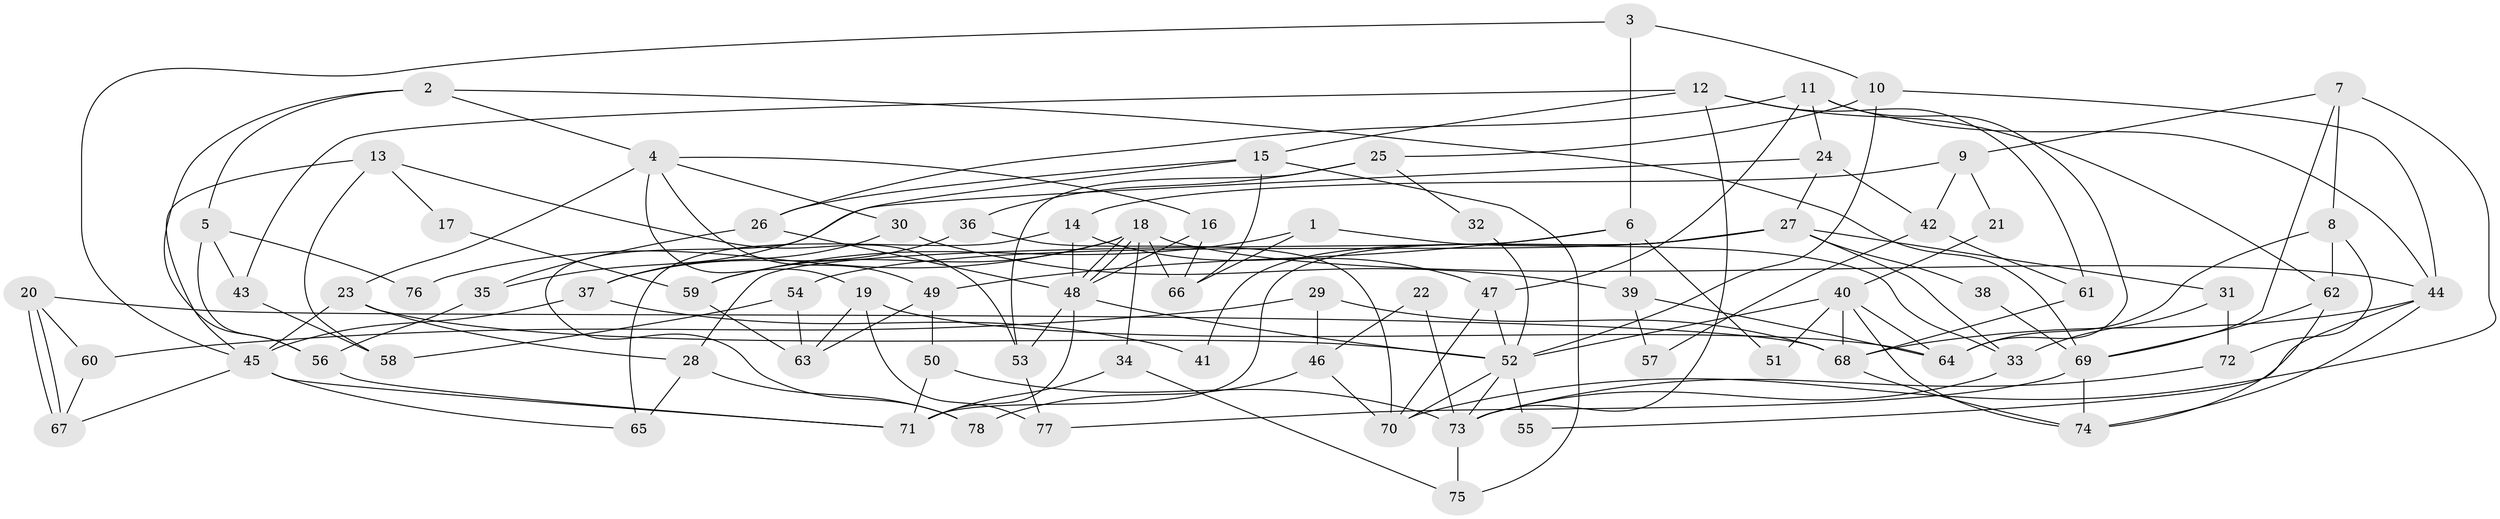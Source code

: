 // coarse degree distribution, {5: 0.15625, 4: 0.1875, 7: 0.15625, 8: 0.15625, 3: 0.0625, 6: 0.125, 10: 0.03125, 2: 0.125}
// Generated by graph-tools (version 1.1) at 2025/37/03/04/25 23:37:06]
// undirected, 78 vertices, 156 edges
graph export_dot {
  node [color=gray90,style=filled];
  1;
  2;
  3;
  4;
  5;
  6;
  7;
  8;
  9;
  10;
  11;
  12;
  13;
  14;
  15;
  16;
  17;
  18;
  19;
  20;
  21;
  22;
  23;
  24;
  25;
  26;
  27;
  28;
  29;
  30;
  31;
  32;
  33;
  34;
  35;
  36;
  37;
  38;
  39;
  40;
  41;
  42;
  43;
  44;
  45;
  46;
  47;
  48;
  49;
  50;
  51;
  52;
  53;
  54;
  55;
  56;
  57;
  58;
  59;
  60;
  61;
  62;
  63;
  64;
  65;
  66;
  67;
  68;
  69;
  70;
  71;
  72;
  73;
  74;
  75;
  76;
  77;
  78;
  1 -- 66;
  1 -- 59;
  1 -- 33;
  2 -- 4;
  2 -- 56;
  2 -- 5;
  2 -- 69;
  3 -- 45;
  3 -- 6;
  3 -- 10;
  4 -- 23;
  4 -- 49;
  4 -- 16;
  4 -- 19;
  4 -- 30;
  5 -- 56;
  5 -- 43;
  5 -- 76;
  6 -- 28;
  6 -- 49;
  6 -- 39;
  6 -- 51;
  7 -- 70;
  7 -- 69;
  7 -- 8;
  7 -- 9;
  8 -- 64;
  8 -- 62;
  8 -- 72;
  9 -- 42;
  9 -- 14;
  9 -- 21;
  10 -- 44;
  10 -- 25;
  10 -- 52;
  11 -- 44;
  11 -- 26;
  11 -- 24;
  11 -- 47;
  11 -- 64;
  12 -- 62;
  12 -- 73;
  12 -- 15;
  12 -- 43;
  12 -- 61;
  13 -- 53;
  13 -- 45;
  13 -- 17;
  13 -- 58;
  14 -- 48;
  14 -- 47;
  14 -- 65;
  15 -- 66;
  15 -- 26;
  15 -- 75;
  15 -- 78;
  16 -- 48;
  16 -- 66;
  17 -- 59;
  18 -- 48;
  18 -- 48;
  18 -- 44;
  18 -- 34;
  18 -- 59;
  18 -- 66;
  18 -- 76;
  19 -- 77;
  19 -- 63;
  19 -- 64;
  20 -- 68;
  20 -- 67;
  20 -- 67;
  20 -- 60;
  21 -- 40;
  22 -- 46;
  22 -- 73;
  23 -- 52;
  23 -- 28;
  23 -- 45;
  24 -- 27;
  24 -- 35;
  24 -- 42;
  25 -- 36;
  25 -- 32;
  25 -- 53;
  26 -- 48;
  26 -- 35;
  27 -- 31;
  27 -- 33;
  27 -- 38;
  27 -- 41;
  27 -- 54;
  27 -- 71;
  28 -- 65;
  28 -- 78;
  29 -- 60;
  29 -- 68;
  29 -- 46;
  30 -- 39;
  30 -- 37;
  31 -- 72;
  31 -- 33;
  32 -- 52;
  33 -- 73;
  34 -- 71;
  34 -- 75;
  35 -- 56;
  36 -- 37;
  36 -- 70;
  37 -- 45;
  37 -- 41;
  38 -- 69;
  39 -- 64;
  39 -- 57;
  40 -- 52;
  40 -- 64;
  40 -- 51;
  40 -- 68;
  40 -- 74;
  42 -- 61;
  42 -- 57;
  43 -- 58;
  44 -- 74;
  44 -- 68;
  44 -- 55;
  45 -- 71;
  45 -- 65;
  45 -- 67;
  46 -- 70;
  46 -- 78;
  47 -- 52;
  47 -- 70;
  48 -- 52;
  48 -- 53;
  48 -- 71;
  49 -- 50;
  49 -- 63;
  50 -- 71;
  50 -- 73;
  52 -- 55;
  52 -- 70;
  52 -- 73;
  53 -- 77;
  54 -- 58;
  54 -- 63;
  56 -- 71;
  59 -- 63;
  60 -- 67;
  61 -- 68;
  62 -- 69;
  62 -- 74;
  68 -- 74;
  69 -- 74;
  69 -- 77;
  72 -- 73;
  73 -- 75;
}
